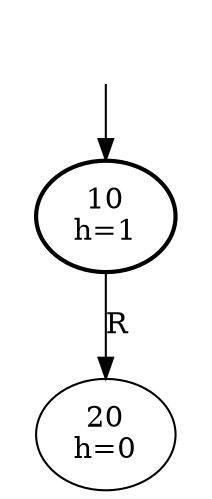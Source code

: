 digraph
 {
	Dummy [style=invis];
	Dummy -> 10;
	10 [penwidth=2];

	
      10 [label="10\nh=1"];

      10 -> 20 [label="R"];
      20 [label="20\nh=0"];

}